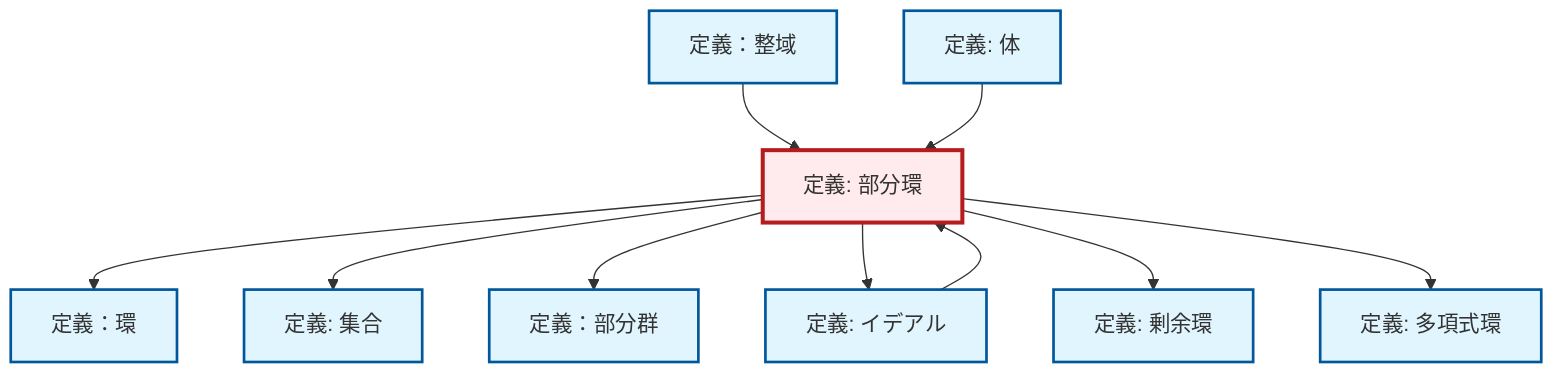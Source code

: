 graph TD
    classDef definition fill:#e1f5fe,stroke:#01579b,stroke-width:2px
    classDef theorem fill:#f3e5f5,stroke:#4a148c,stroke-width:2px
    classDef axiom fill:#fff3e0,stroke:#e65100,stroke-width:2px
    classDef example fill:#e8f5e9,stroke:#1b5e20,stroke-width:2px
    classDef current fill:#ffebee,stroke:#b71c1c,stroke-width:3px
    def-field["定義: 体"]:::definition
    def-subring["定義: 部分環"]:::definition
    def-set["定義: 集合"]:::definition
    def-subgroup["定義：部分群"]:::definition
    def-polynomial-ring["定義: 多項式環"]:::definition
    def-integral-domain["定義：整域"]:::definition
    def-ring["定義：環"]:::definition
    def-quotient-ring["定義: 剰余環"]:::definition
    def-ideal["定義: イデアル"]:::definition
    def-subring --> def-ring
    def-ideal --> def-subring
    def-integral-domain --> def-subring
    def-subring --> def-set
    def-subring --> def-subgroup
    def-subring --> def-ideal
    def-field --> def-subring
    def-subring --> def-quotient-ring
    def-subring --> def-polynomial-ring
    class def-subring current